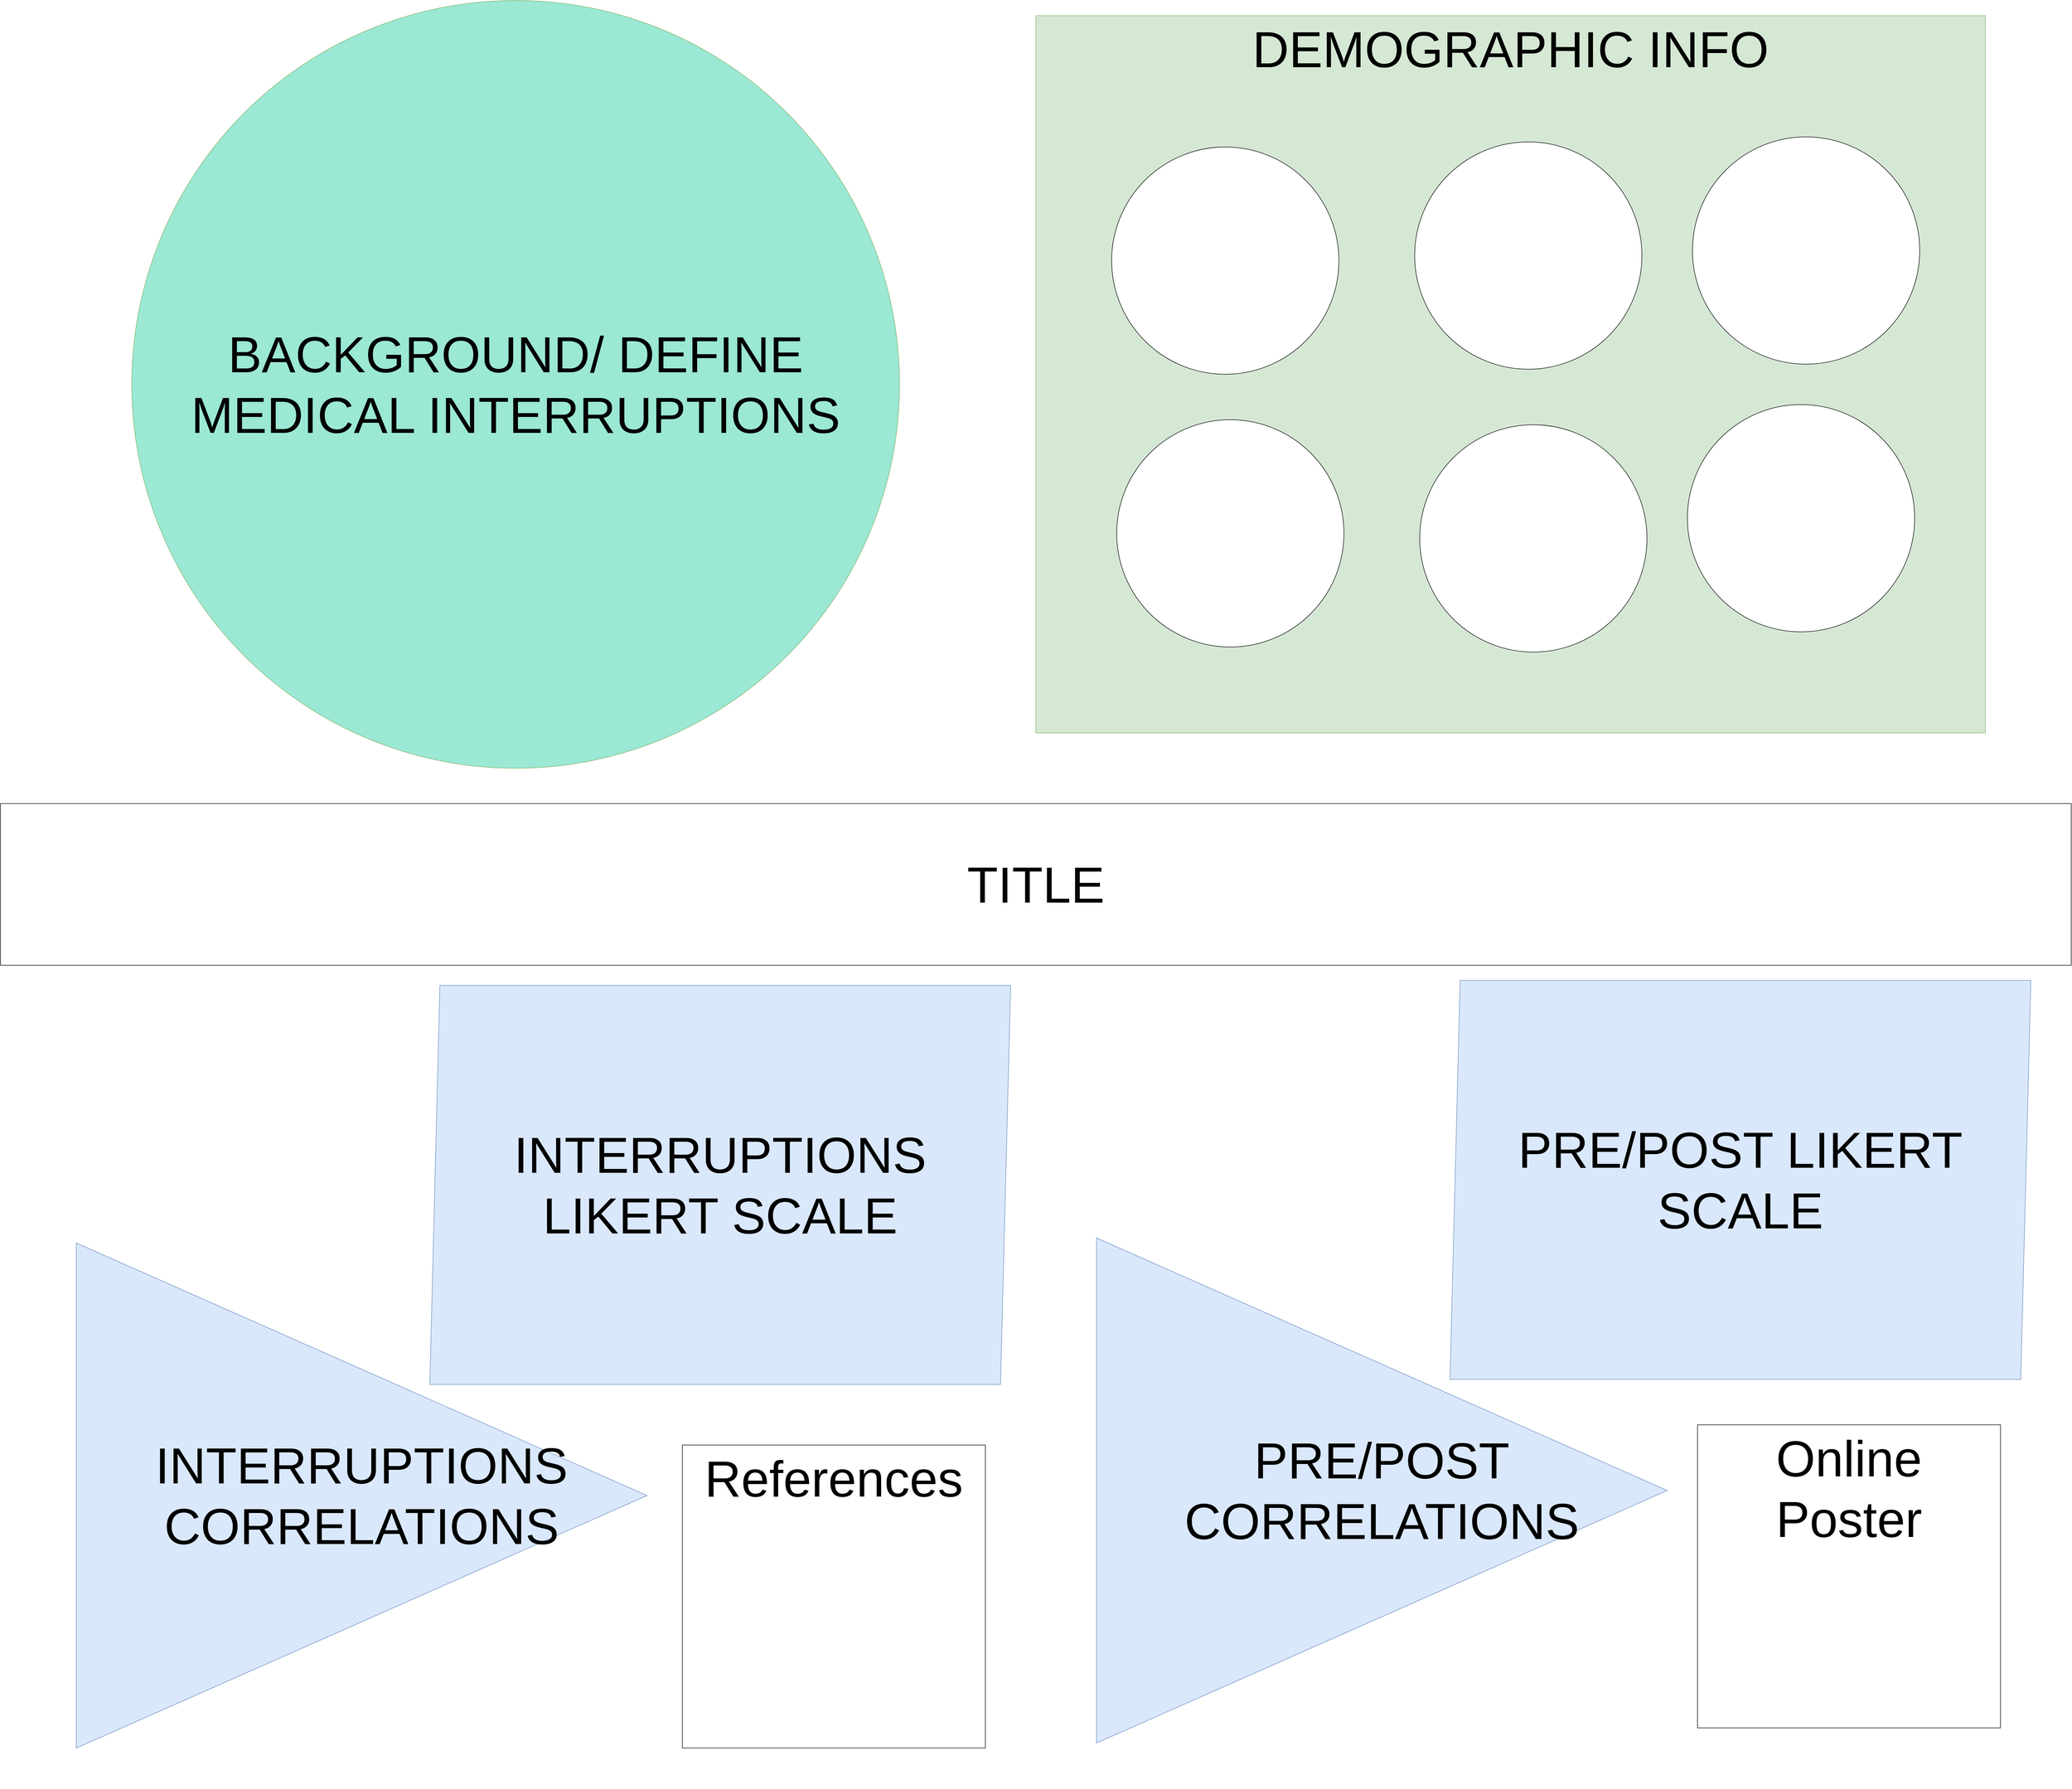 <mxfile version="21.6.1" type="github">
  <diagram name="Page-1" id="cC_zP4I_xgYjMpr82xzc">
    <mxGraphModel dx="7000" dy="3660" grid="1" gridSize="10" guides="1" tooltips="1" connect="1" arrows="1" fold="1" page="1" pageScale="1" pageWidth="4100" pageHeight="3600" math="0" shadow="0">
      <root>
        <mxCell id="0" />
        <mxCell id="1" parent="0" />
        <mxCell id="6hHZzvhaUNKSlwccIixW-21" value="&lt;font style=&quot;font-size: 100px;&quot;&gt;References&lt;/font&gt;" style="whiteSpace=wrap;html=1;aspect=fixed;verticalAlign=top;" parent="1" vertex="1">
          <mxGeometry x="1350" y="2910" width="600" height="600" as="geometry" />
        </mxCell>
        <mxCell id="6hHZzvhaUNKSlwccIixW-2" value="&lt;font style=&quot;font-size: 100px;&quot;&gt;TITLE&lt;/font&gt;" style="rounded=0;whiteSpace=wrap;html=1;" parent="1" vertex="1">
          <mxGeometry y="1640" width="4100" height="320" as="geometry" />
        </mxCell>
        <mxCell id="6hHZzvhaUNKSlwccIixW-3" value="BACKGROUND/ DEFINE MEDICAL INTERRUPTIONS" style="ellipse;whiteSpace=wrap;html=1;aspect=fixed;fontSize=100;fillColor=#9BE8D4;strokeColor=#82b366;" parent="1" vertex="1">
          <mxGeometry x="260" y="50" width="1520" height="1520" as="geometry" />
        </mxCell>
        <mxCell id="6hHZzvhaUNKSlwccIixW-5" value="DEMOGRAPHIC INFO" style="rounded=0;whiteSpace=wrap;html=1;fontSize=100;verticalAlign=top;fillColor=#d5e8d4;strokeColor=#82b366;" parent="1" vertex="1">
          <mxGeometry x="2050" y="80" width="1880" height="1420" as="geometry" />
        </mxCell>
        <mxCell id="6hHZzvhaUNKSlwccIixW-6" value="" style="ellipse;whiteSpace=wrap;html=1;aspect=fixed;" parent="1" vertex="1">
          <mxGeometry x="2200" y="340" width="450" height="450" as="geometry" />
        </mxCell>
        <mxCell id="6hHZzvhaUNKSlwccIixW-7" value="" style="ellipse;whiteSpace=wrap;html=1;aspect=fixed;" parent="1" vertex="1">
          <mxGeometry x="2800" y="330" width="450" height="450" as="geometry" />
        </mxCell>
        <mxCell id="6hHZzvhaUNKSlwccIixW-8" value="" style="ellipse;whiteSpace=wrap;html=1;aspect=fixed;" parent="1" vertex="1">
          <mxGeometry x="3350" y="320" width="450" height="450" as="geometry" />
        </mxCell>
        <mxCell id="6hHZzvhaUNKSlwccIixW-9" value="" style="ellipse;whiteSpace=wrap;html=1;aspect=fixed;" parent="1" vertex="1">
          <mxGeometry x="3340" y="850" width="450" height="450" as="geometry" />
        </mxCell>
        <mxCell id="6hHZzvhaUNKSlwccIixW-11" value="" style="ellipse;whiteSpace=wrap;html=1;aspect=fixed;" parent="1" vertex="1">
          <mxGeometry x="2810" y="890" width="450" height="450" as="geometry" />
        </mxCell>
        <mxCell id="6hHZzvhaUNKSlwccIixW-12" value="" style="ellipse;whiteSpace=wrap;html=1;aspect=fixed;" parent="1" vertex="1">
          <mxGeometry x="2210" y="880" width="450" height="450" as="geometry" />
        </mxCell>
        <mxCell id="6hHZzvhaUNKSlwccIixW-14" value="&lt;span style=&quot;font-size: 100px;&quot;&gt;INTERRUPTIONS CORRELATIONS&lt;br&gt;&lt;/span&gt;" style="triangle;whiteSpace=wrap;html=1;fillColor=#dae8fc;strokeColor=#6c8ebf;" parent="1" vertex="1">
          <mxGeometry x="150" y="2510" width="1130" height="1000" as="geometry" />
        </mxCell>
        <mxCell id="6hHZzvhaUNKSlwccIixW-17" value="&lt;font style=&quot;font-size: 100px;&quot;&gt;INTERRUPTIONS LIKERT SCALE&lt;/font&gt;" style="shape=parallelogram;perimeter=parallelogramPerimeter;whiteSpace=wrap;html=1;fixedSize=1;fillColor=#dae8fc;strokeColor=#6c8ebf;" parent="1" vertex="1">
          <mxGeometry x="850" y="2000" width="1150" height="790" as="geometry" />
        </mxCell>
        <mxCell id="6hHZzvhaUNKSlwccIixW-18" value="&lt;span style=&quot;font-size: 100px;&quot;&gt;PRE/POST CORRELATIONS&lt;br&gt;&lt;/span&gt;" style="triangle;whiteSpace=wrap;html=1;fillColor=#dae8fc;strokeColor=#6c8ebf;" parent="1" vertex="1">
          <mxGeometry x="2170" y="2500" width="1130" height="1000" as="geometry" />
        </mxCell>
        <mxCell id="6hHZzvhaUNKSlwccIixW-19" value="&lt;font style=&quot;font-size: 100px;&quot;&gt;PRE/POST LIKERT SCALE&lt;/font&gt;" style="shape=parallelogram;perimeter=parallelogramPerimeter;whiteSpace=wrap;html=1;fixedSize=1;fillColor=#dae8fc;strokeColor=#6c8ebf;" parent="1" vertex="1">
          <mxGeometry x="2870" y="1990" width="1150" height="790" as="geometry" />
        </mxCell>
        <mxCell id="6hHZzvhaUNKSlwccIixW-20" value="" style="shape=image;html=1;verticalAlign=top;verticalLabelPosition=bottom;labelBackgroundColor=#ffffff;imageAspect=0;aspect=fixed;image=https://cdn1.iconfinder.com/data/icons/ionicons-sharp-vol-2/512/qr-code-sharp-128.png" parent="1" vertex="1">
          <mxGeometry x="1410" y="3020" width="470" height="470" as="geometry" />
        </mxCell>
        <mxCell id="6hHZzvhaUNKSlwccIixW-22" value="&lt;font style=&quot;font-size: 100px;&quot;&gt;Online Poster&lt;/font&gt;" style="whiteSpace=wrap;html=1;aspect=fixed;verticalAlign=top;" parent="1" vertex="1">
          <mxGeometry x="3360" y="2870" width="600" height="600" as="geometry" />
        </mxCell>
        <mxCell id="6hHZzvhaUNKSlwccIixW-23" value="" style="shape=image;html=1;verticalAlign=top;verticalLabelPosition=bottom;labelBackgroundColor=#ffffff;imageAspect=0;aspect=fixed;image=https://cdn1.iconfinder.com/data/icons/ionicons-sharp-vol-2/512/qr-code-sharp-128.png" parent="1" vertex="1">
          <mxGeometry x="3425" y="3120" width="470" height="470" as="geometry" />
        </mxCell>
      </root>
    </mxGraphModel>
  </diagram>
</mxfile>
